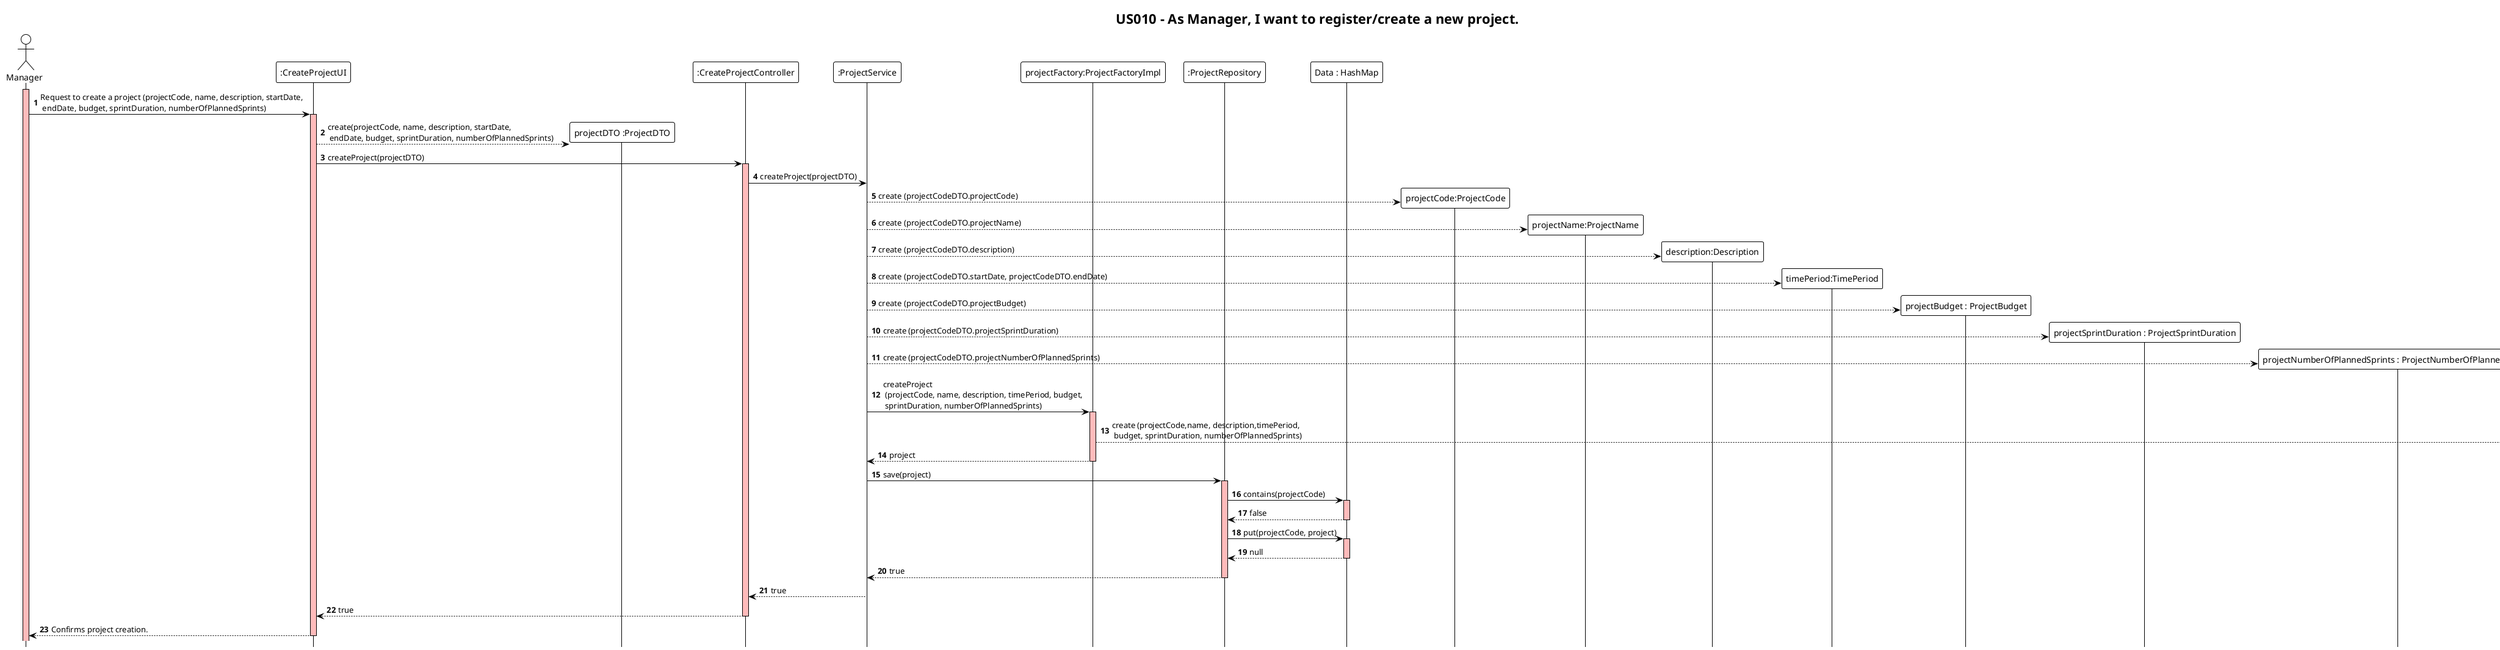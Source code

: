 @startuml
!theme plain
hide footbox
autonumber
title "US010 - As Manager, I want to register/create a new project."

actor "Manager" as user
participant ":CreateProjectUI" as UI
participant "projectDTO :ProjectDTO" as dto
participant ":CreateProjectController" as Controller
participant ":ProjectService" as Services
participant "projectFactory:ProjectFactoryImpl" as Factory
participant ":ProjectRepository" as Repository
participant "Data : HashMap" as hashmap

activate user #FFBBBB
user ->  UI: Request to create a project (projectCode, name, description, startDate,\n endDate, budget, sprintDuration, numberOfPlannedSprints)

activate UI #FFBBBB
UI --> dto ** : create(projectCode, name, description, startDate,\n endDate, budget, sprintDuration, numberOfPlannedSprints)
UI -> Controller: createProject(projectDTO)

activate Controller #FFBBBB
Controller -> Services: createProject(projectDTO)

Services --> "projectCode:ProjectCode" ** :create (projectCodeDTO.projectCode)
Services --> "projectName:ProjectName" ** :create (projectCodeDTO.projectName)
Services --> "description:Description" ** :create (projectCodeDTO.description)
Services --> "timePeriod:TimePeriod" ** :create (projectCodeDTO.startDate, projectCodeDTO.endDate)
Services --> "projectBudget : ProjectBudget" ** :create (projectCodeDTO.projectBudget)
Services --> "projectSprintDuration : ProjectSprintDuration" ** :create (projectCodeDTO.projectSprintDuration)
Services --> "projectNumberOfPlannedSprints : ProjectNumberOfPlannedSprints" ** :create (projectCodeDTO.projectNumberOfPlannedSprints)
Services -> Factory:createProject\n (projectCode, name, description, timePeriod, budget,\n sprintDuration, numberOfPlannedSprints)

activate Factory #FFBBBB
Factory --> "project:Project" ** :create (projectCode,name, description,timePeriod,\n budget, sprintDuration, numberOfPlannedSprints)
Factory --> Services :project
deactivate

Services -> Repository :save(project)
activate Repository #FFBBBB

Repository -> hashmap :contains(projectCode)
activate hashmap #FFBBBB
hashmap --> Repository : false
deactivate
Repository -> hashmap :put(projectCode, project)
activate hashmap #FFBBBB
hashmap --> Repository : null
deactivate
Repository --> Services: true
deactivate
Services --> Controller: true
Controller --> UI: true
deactivate
UI --> user: Confirms project creation.
deactivate



@enduml